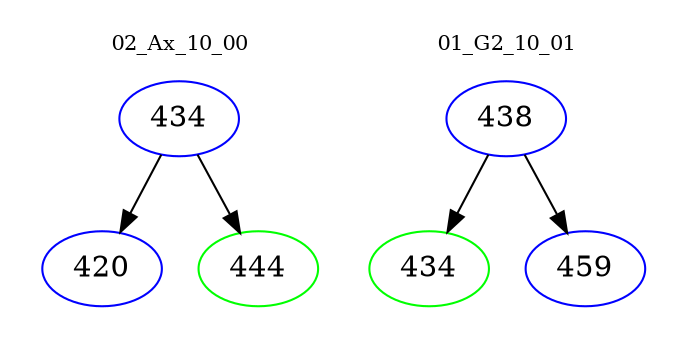 digraph{
subgraph cluster_0 {
color = white
label = "02_Ax_10_00";
fontsize=10;
T0_434 [label="434", color="blue"]
T0_434 -> T0_420 [color="black"]
T0_420 [label="420", color="blue"]
T0_434 -> T0_444 [color="black"]
T0_444 [label="444", color="green"]
}
subgraph cluster_1 {
color = white
label = "01_G2_10_01";
fontsize=10;
T1_438 [label="438", color="blue"]
T1_438 -> T1_434 [color="black"]
T1_434 [label="434", color="green"]
T1_438 -> T1_459 [color="black"]
T1_459 [label="459", color="blue"]
}
}
